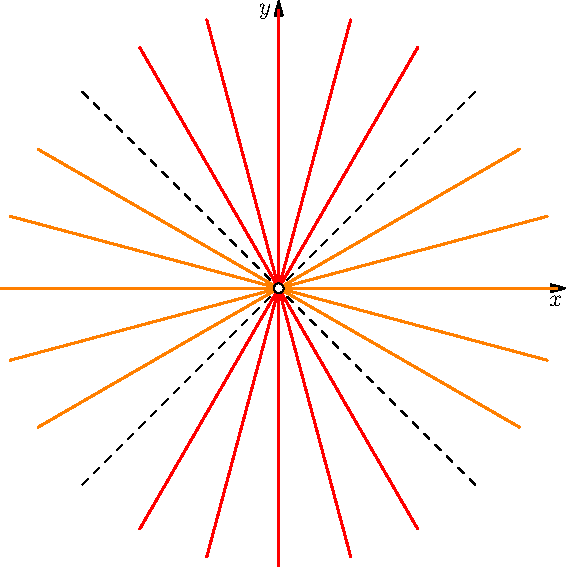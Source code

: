 import graph;
import contour;
import palette;

size(10cm);

// currentprojection=orthographic(-10,-10,8);
// limits((-1,-1,-1),(5,10,12));
// currentlight=light(white,(2,2,2),(2,-2,-2));

path seg=(-2,-2)--(2,2);

draw(seg,dashed);
draw(rotate(90)*seg,dashed);

for(int i=1; i < 6; ++i) {
  draw(rotate(15*i)*seg,1bp+red);
}

for(int i=1; i < 6; ++i) {
  draw(rotate(-15*i)*seg,1bp+orange);
}

filldraw(circle((0,0),0.05),white);
draw(circle((0,0),0.05));

xaxis("$x$",Arrow); 
yaxis("$y$",Arrow);

